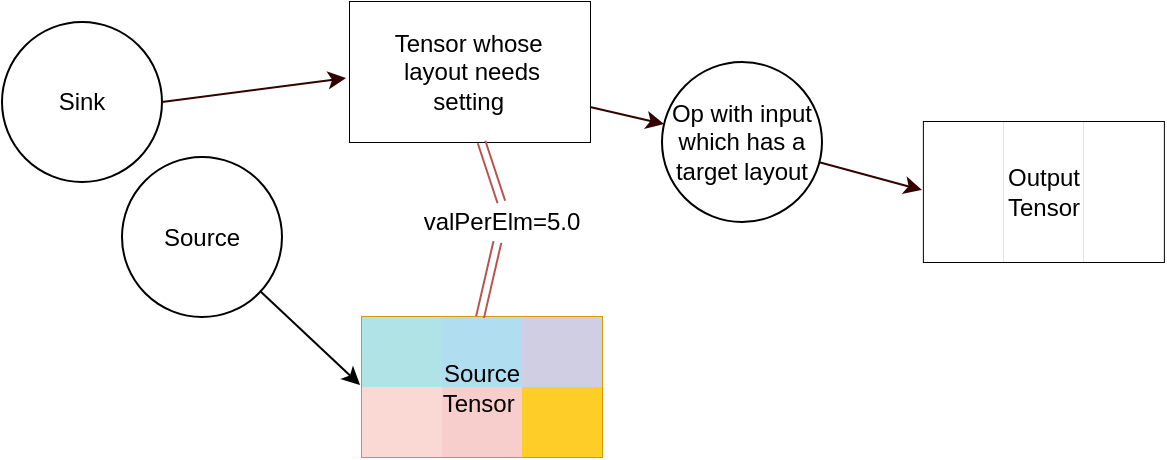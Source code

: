 <mxfile version="14.4.2" type="device"><diagram id="dzN43u1hBWLjYu7egHcY" name="Page-1"><mxGraphModel dx="1426" dy="921" grid="1" gridSize="10" guides="1" tooltips="1" connect="1" arrows="1" fold="1" page="1" pageScale="1" pageWidth="827" pageHeight="1169" math="0" shadow="0"><root><mxCell id="0"/><mxCell id="1" parent="0"/><mxCell id="-6lG72uoijFbQmzce9TR-4" value="Sink" style="ellipse;whiteSpace=wrap;html=1;" parent="1" vertex="1"><mxGeometry x="180" y="190" width="80" height="80" as="geometry"/></mxCell><mxCell id="-6lG72uoijFbQmzce9TR-14" value="" style="shape=table;html=1;whiteSpace=wrap;startSize=0;container=1;collapsible=0;childLayout=tableLayout;fontFamily=Helvetica;" parent="1" vertex="1"><mxGeometry x="354" y="180" width="120" height="70" as="geometry"/></mxCell><mxCell id="-6lG72uoijFbQmzce9TR-15" value="" style="shape=partialRectangle;html=1;whiteSpace=wrap;collapsible=0;dropTarget=0;pointerEvents=0;fillColor=none;top=0;left=0;bottom=0;right=0;points=[[0,0.5],[1,0.5]];portConstraint=eastwest;" parent="-6lG72uoijFbQmzce9TR-14" vertex="1"><mxGeometry width="120" height="35" as="geometry"/></mxCell><mxCell id="-6lG72uoijFbQmzce9TR-16" value="" style="shape=partialRectangle;html=1;whiteSpace=wrap;connectable=0;overflow=hidden;top=0;left=0;bottom=0;right=0;" parent="-6lG72uoijFbQmzce9TR-15" vertex="1"><mxGeometry width="40" height="35" as="geometry"/></mxCell><mxCell id="-6lG72uoijFbQmzce9TR-17" value="" style="shape=partialRectangle;html=1;whiteSpace=wrap;connectable=0;overflow=hidden;top=0;left=0;bottom=0;right=0;labelPosition=center;verticalLabelPosition=middle;align=center;verticalAlign=middle;" parent="-6lG72uoijFbQmzce9TR-15" vertex="1"><mxGeometry x="40" width="36" height="35" as="geometry"/></mxCell><mxCell id="-6lG72uoijFbQmzce9TR-18" value="" style="shape=partialRectangle;html=1;whiteSpace=wrap;connectable=0;overflow=hidden;top=0;left=0;bottom=0;right=0;" parent="-6lG72uoijFbQmzce9TR-15" vertex="1"><mxGeometry x="76" width="44" height="35" as="geometry"/></mxCell><mxCell id="-6lG72uoijFbQmzce9TR-19" value="" style="shape=partialRectangle;html=1;whiteSpace=wrap;collapsible=0;dropTarget=0;pointerEvents=0;fillColor=none;top=0;left=0;bottom=0;right=0;points=[[0,0.5],[1,0.5]];portConstraint=eastwest;" parent="-6lG72uoijFbQmzce9TR-14" vertex="1"><mxGeometry y="35" width="120" height="35" as="geometry"/></mxCell><mxCell id="-6lG72uoijFbQmzce9TR-20" value="" style="shape=partialRectangle;html=1;whiteSpace=wrap;connectable=0;overflow=hidden;top=0;left=0;bottom=0;right=0;" parent="-6lG72uoijFbQmzce9TR-19" vertex="1"><mxGeometry width="40" height="35" as="geometry"/></mxCell><mxCell id="-6lG72uoijFbQmzce9TR-21" value="" style="shape=partialRectangle;html=1;whiteSpace=wrap;connectable=0;overflow=hidden;top=0;left=0;bottom=0;right=0;" parent="-6lG72uoijFbQmzce9TR-19" vertex="1"><mxGeometry x="40" width="36" height="35" as="geometry"/></mxCell><mxCell id="-6lG72uoijFbQmzce9TR-22" value="" style="shape=partialRectangle;html=1;whiteSpace=wrap;connectable=0;overflow=hidden;top=0;left=0;bottom=0;right=0;" parent="-6lG72uoijFbQmzce9TR-19" vertex="1"><mxGeometry x="76" width="44" height="35" as="geometry"/></mxCell><mxCell id="-6lG72uoijFbQmzce9TR-38" style="rounded=0;orthogonalLoop=1;jettySize=auto;html=1;entryX=-0.008;entryY=0.971;entryDx=0;entryDy=0;entryPerimeter=0;fontFamily=Helvetica;" parent="1" source="-6lG72uoijFbQmzce9TR-39" target="-6lG72uoijFbQmzce9TR-41" edge="1"><mxGeometry relative="1" as="geometry"><mxPoint x="290" y="341" as="sourcePoint"/></mxGeometry></mxCell><mxCell id="-6lG72uoijFbQmzce9TR-39" value="Source" style="ellipse;whiteSpace=wrap;html=1;" parent="1" vertex="1"><mxGeometry x="240" y="257.5" width="80" height="80" as="geometry"/></mxCell><mxCell id="-6lG72uoijFbQmzce9TR-40" value="" style="shape=table;html=1;whiteSpace=wrap;startSize=0;container=1;collapsible=0;childLayout=tableLayout;fontFamily=Helvetica;fillColor=#ffe6cc;strokeColor=#d79b00;" parent="1" vertex="1"><mxGeometry x="360" y="337.5" width="120" height="70" as="geometry"/></mxCell><mxCell id="-6lG72uoijFbQmzce9TR-41" value="" style="shape=partialRectangle;html=1;whiteSpace=wrap;collapsible=0;dropTarget=0;pointerEvents=0;fillColor=none;top=0;left=0;bottom=0;right=0;points=[[0,0.5],[1,0.5]];portConstraint=eastwest;" parent="-6lG72uoijFbQmzce9TR-40" vertex="1"><mxGeometry width="120" height="35" as="geometry"/></mxCell><mxCell id="-6lG72uoijFbQmzce9TR-42" value="" style="shape=partialRectangle;html=1;whiteSpace=wrap;connectable=0;overflow=hidden;fillColor=#b0e3e6;top=0;left=0;bottom=0;right=0;strokeColor=#0e8088;" parent="-6lG72uoijFbQmzce9TR-41" vertex="1"><mxGeometry width="40" height="35" as="geometry"/></mxCell><mxCell id="-6lG72uoijFbQmzce9TR-43" value="" style="shape=partialRectangle;html=1;whiteSpace=wrap;connectable=0;overflow=hidden;fillColor=#b1ddf0;top=0;left=0;bottom=0;right=0;strokeColor=#10739e;labelPosition=center;verticalLabelPosition=middle;align=center;verticalAlign=middle;" parent="-6lG72uoijFbQmzce9TR-41" vertex="1"><mxGeometry x="40" width="40" height="35" as="geometry"/></mxCell><mxCell id="-6lG72uoijFbQmzce9TR-44" value="" style="shape=partialRectangle;html=1;whiteSpace=wrap;connectable=0;overflow=hidden;fillColor=#d0cee2;top=0;left=0;bottom=0;right=0;strokeColor=#56517e;" parent="-6lG72uoijFbQmzce9TR-41" vertex="1"><mxGeometry x="80" width="40" height="35" as="geometry"/></mxCell><mxCell id="-6lG72uoijFbQmzce9TR-45" value="" style="shape=partialRectangle;html=1;whiteSpace=wrap;collapsible=0;dropTarget=0;pointerEvents=0;fillColor=none;top=0;left=0;bottom=0;right=0;points=[[0,0.5],[1,0.5]];portConstraint=eastwest;" parent="-6lG72uoijFbQmzce9TR-40" vertex="1"><mxGeometry y="35" width="120" height="35" as="geometry"/></mxCell><mxCell id="-6lG72uoijFbQmzce9TR-46" value="" style="shape=partialRectangle;html=1;whiteSpace=wrap;connectable=0;overflow=hidden;fillColor=#fad9d5;top=0;left=0;bottom=0;right=0;strokeColor=#ae4132;" parent="-6lG72uoijFbQmzce9TR-45" vertex="1"><mxGeometry width="40" height="35" as="geometry"/></mxCell><mxCell id="-6lG72uoijFbQmzce9TR-47" value="" style="shape=partialRectangle;html=1;whiteSpace=wrap;connectable=0;overflow=hidden;fillColor=#f8cecc;top=0;left=0;bottom=0;right=0;strokeColor=#b85450;" parent="-6lG72uoijFbQmzce9TR-45" vertex="1"><mxGeometry x="40" width="40" height="35" as="geometry"/></mxCell><mxCell id="-6lG72uoijFbQmzce9TR-48" value="" style="shape=partialRectangle;html=1;whiteSpace=wrap;connectable=0;overflow=hidden;fillColor=#ffcd28;top=0;left=0;bottom=0;right=0;strokeColor=#d79b00;" parent="-6lG72uoijFbQmzce9TR-45" vertex="1"><mxGeometry x="80" width="40" height="35" as="geometry"/></mxCell><mxCell id="-6lG72uoijFbQmzce9TR-51" value="" style="shape=link;html=1;fontFamily=Helvetica;entryX=0.492;entryY=0;entryDx=0;entryDy=0;entryPerimeter=0;fillColor=#f8cecc;strokeColor=#b85450;" parent="1" source="TW2ww-MPRKSN2_upmwK--17" target="-6lG72uoijFbQmzce9TR-41" edge="1"><mxGeometry width="100" relative="1" as="geometry"><mxPoint x="360" y="280" as="sourcePoint"/><mxPoint x="460" y="280" as="targetPoint"/></mxGeometry></mxCell><mxCell id="TW2ww-MPRKSN2_upmwK--15" style="edgeStyle=none;rounded=0;orthogonalLoop=1;jettySize=auto;html=1;entryX=-0.008;entryY=-0.029;entryDx=0;entryDy=0;entryPerimeter=0;strokeColor=#330000;fontFamily=Helvetica;" parent="1" source="-6lG72uoijFbQmzce9TR-52" target="TW2ww-MPRKSN2_upmwK--11" edge="1"><mxGeometry relative="1" as="geometry"><mxPoint x="620.003" y="268.607" as="sourcePoint"/></mxGeometry></mxCell><mxCell id="-6lG72uoijFbQmzce9TR-52" value="Op with input&lt;br&gt;which has a&lt;br&gt;target layout" style="ellipse;whiteSpace=wrap;html=1;" parent="1" vertex="1"><mxGeometry x="510" y="210" width="80" height="80" as="geometry"/></mxCell><mxCell id="-6lG72uoijFbQmzce9TR-53" style="rounded=0;orthogonalLoop=1;jettySize=auto;html=1;fontFamily=Helvetica;strokeColor=#330000;exitX=1;exitY=0.5;exitDx=0;exitDy=0;" parent="1" source="-6lG72uoijFbQmzce9TR-19" target="-6lG72uoijFbQmzce9TR-52" edge="1"><mxGeometry relative="1" as="geometry"><mxPoint x="470" y="221" as="sourcePoint"/></mxGeometry></mxCell><mxCell id="TW2ww-MPRKSN2_upmwK--5" value="" style="endArrow=classic;html=1;strokeColor=#330000;fontFamily=Helvetica;exitX=1;exitY=0.5;exitDx=0;exitDy=0;entryX=-0.017;entryY=0.086;entryDx=0;entryDy=0;entryPerimeter=0;" parent="1" source="-6lG72uoijFbQmzce9TR-4" target="-6lG72uoijFbQmzce9TR-19" edge="1"><mxGeometry width="50" height="50" relative="1" as="geometry"><mxPoint x="390" y="320" as="sourcePoint"/><mxPoint x="440" y="270" as="targetPoint"/></mxGeometry></mxCell><mxCell id="TW2ww-MPRKSN2_upmwK--6" value="" style="shape=table;html=1;whiteSpace=wrap;startSize=0;container=1;collapsible=0;childLayout=tableLayout;fontFamily=Helvetica;" parent="1" vertex="1"><mxGeometry x="640.94" y="240" width="120" height="70" as="geometry"/></mxCell><mxCell id="TW2ww-MPRKSN2_upmwK--7" value="" style="shape=partialRectangle;html=1;whiteSpace=wrap;collapsible=0;dropTarget=0;pointerEvents=0;fillColor=none;top=0;left=0;bottom=0;right=0;points=[[0,0.5],[1,0.5]];portConstraint=eastwest;" parent="TW2ww-MPRKSN2_upmwK--6" vertex="1"><mxGeometry width="120" height="35" as="geometry"/></mxCell><mxCell id="TW2ww-MPRKSN2_upmwK--8" value="" style="shape=partialRectangle;html=1;whiteSpace=wrap;connectable=0;overflow=hidden;top=0;left=0;bottom=0;right=0;" parent="TW2ww-MPRKSN2_upmwK--7" vertex="1"><mxGeometry width="40" height="35" as="geometry"/></mxCell><mxCell id="TW2ww-MPRKSN2_upmwK--9" value="" style="shape=partialRectangle;html=1;whiteSpace=wrap;connectable=0;overflow=hidden;top=0;left=0;bottom=0;right=0;labelPosition=center;verticalLabelPosition=middle;align=center;verticalAlign=middle;" parent="TW2ww-MPRKSN2_upmwK--7" vertex="1"><mxGeometry x="40" width="40" height="35" as="geometry"/></mxCell><mxCell id="TW2ww-MPRKSN2_upmwK--10" value="" style="shape=partialRectangle;html=1;whiteSpace=wrap;connectable=0;overflow=hidden;top=0;left=0;bottom=0;right=0;" parent="TW2ww-MPRKSN2_upmwK--7" vertex="1"><mxGeometry x="80" width="40" height="35" as="geometry"/></mxCell><mxCell id="TW2ww-MPRKSN2_upmwK--11" value="" style="shape=partialRectangle;html=1;whiteSpace=wrap;collapsible=0;dropTarget=0;pointerEvents=0;fillColor=none;top=0;left=0;bottom=0;right=0;points=[[0,0.5],[1,0.5]];portConstraint=eastwest;" parent="TW2ww-MPRKSN2_upmwK--6" vertex="1"><mxGeometry y="35" width="120" height="35" as="geometry"/></mxCell><mxCell id="TW2ww-MPRKSN2_upmwK--12" value="" style="shape=partialRectangle;html=1;whiteSpace=wrap;connectable=0;overflow=hidden;top=0;left=0;bottom=0;right=0;" parent="TW2ww-MPRKSN2_upmwK--11" vertex="1"><mxGeometry width="40" height="35" as="geometry"/></mxCell><mxCell id="TW2ww-MPRKSN2_upmwK--13" value="" style="shape=partialRectangle;html=1;whiteSpace=wrap;connectable=0;overflow=hidden;top=0;left=0;bottom=0;right=0;" parent="TW2ww-MPRKSN2_upmwK--11" vertex="1"><mxGeometry x="40" width="40" height="35" as="geometry"/></mxCell><mxCell id="TW2ww-MPRKSN2_upmwK--14" value="" style="shape=partialRectangle;html=1;whiteSpace=wrap;connectable=0;overflow=hidden;top=0;left=0;bottom=0;right=0;" parent="TW2ww-MPRKSN2_upmwK--11" vertex="1"><mxGeometry x="80" width="40" height="35" as="geometry"/></mxCell><mxCell id="TW2ww-MPRKSN2_upmwK--16" value="Output&lt;br&gt;Tensor" style="text;html=1;strokeColor=none;fillColor=none;align=center;verticalAlign=middle;whiteSpace=wrap;rounded=0;fontFamily=Helvetica;" parent="1" vertex="1"><mxGeometry x="680.94" y="265" width="40" height="20" as="geometry"/></mxCell><mxCell id="1L9O9lIoIm3taDEKlG9w-1" value="Tensor whose&amp;nbsp;&lt;br&gt;layout needs&lt;br&gt;setting&amp;nbsp;" style="text;html=1;strokeColor=none;fillColor=none;align=center;verticalAlign=middle;whiteSpace=wrap;rounded=0;" parent="1" vertex="1"><mxGeometry x="360" y="190" width="110" height="50" as="geometry"/></mxCell><mxCell id="TW2ww-MPRKSN2_upmwK--17" value="valPerElm=5.0" style="text;html=1;strokeColor=none;fillColor=none;align=center;verticalAlign=middle;whiteSpace=wrap;rounded=0;fontFamily=Helvetica;" parent="1" vertex="1"><mxGeometry x="410" y="280" width="40" height="20" as="geometry"/></mxCell><mxCell id="u9svuojvtgqmGONCTgbP-1" value="" style="shape=link;html=1;fontFamily=Helvetica;entryX=0.492;entryY=0;entryDx=0;entryDy=0;entryPerimeter=0;fillColor=#f8cecc;strokeColor=#b85450;" parent="1" source="-6lG72uoijFbQmzce9TR-19" target="TW2ww-MPRKSN2_upmwK--17" edge="1"><mxGeometry width="100" relative="1" as="geometry"><mxPoint x="415.307" y="250" as="sourcePoint"/><mxPoint x="419.04" y="300" as="targetPoint"/></mxGeometry></mxCell><mxCell id="-6lG72uoijFbQmzce9TR-24" value="Source Tensor&amp;nbsp;" style="text;html=1;strokeColor=none;fillColor=none;align=center;verticalAlign=middle;whiteSpace=wrap;rounded=0;fontFamily=Helvetica;" parent="1" vertex="1"><mxGeometry x="390" y="358" width="60" height="30" as="geometry"/></mxCell></root></mxGraphModel></diagram></mxfile>